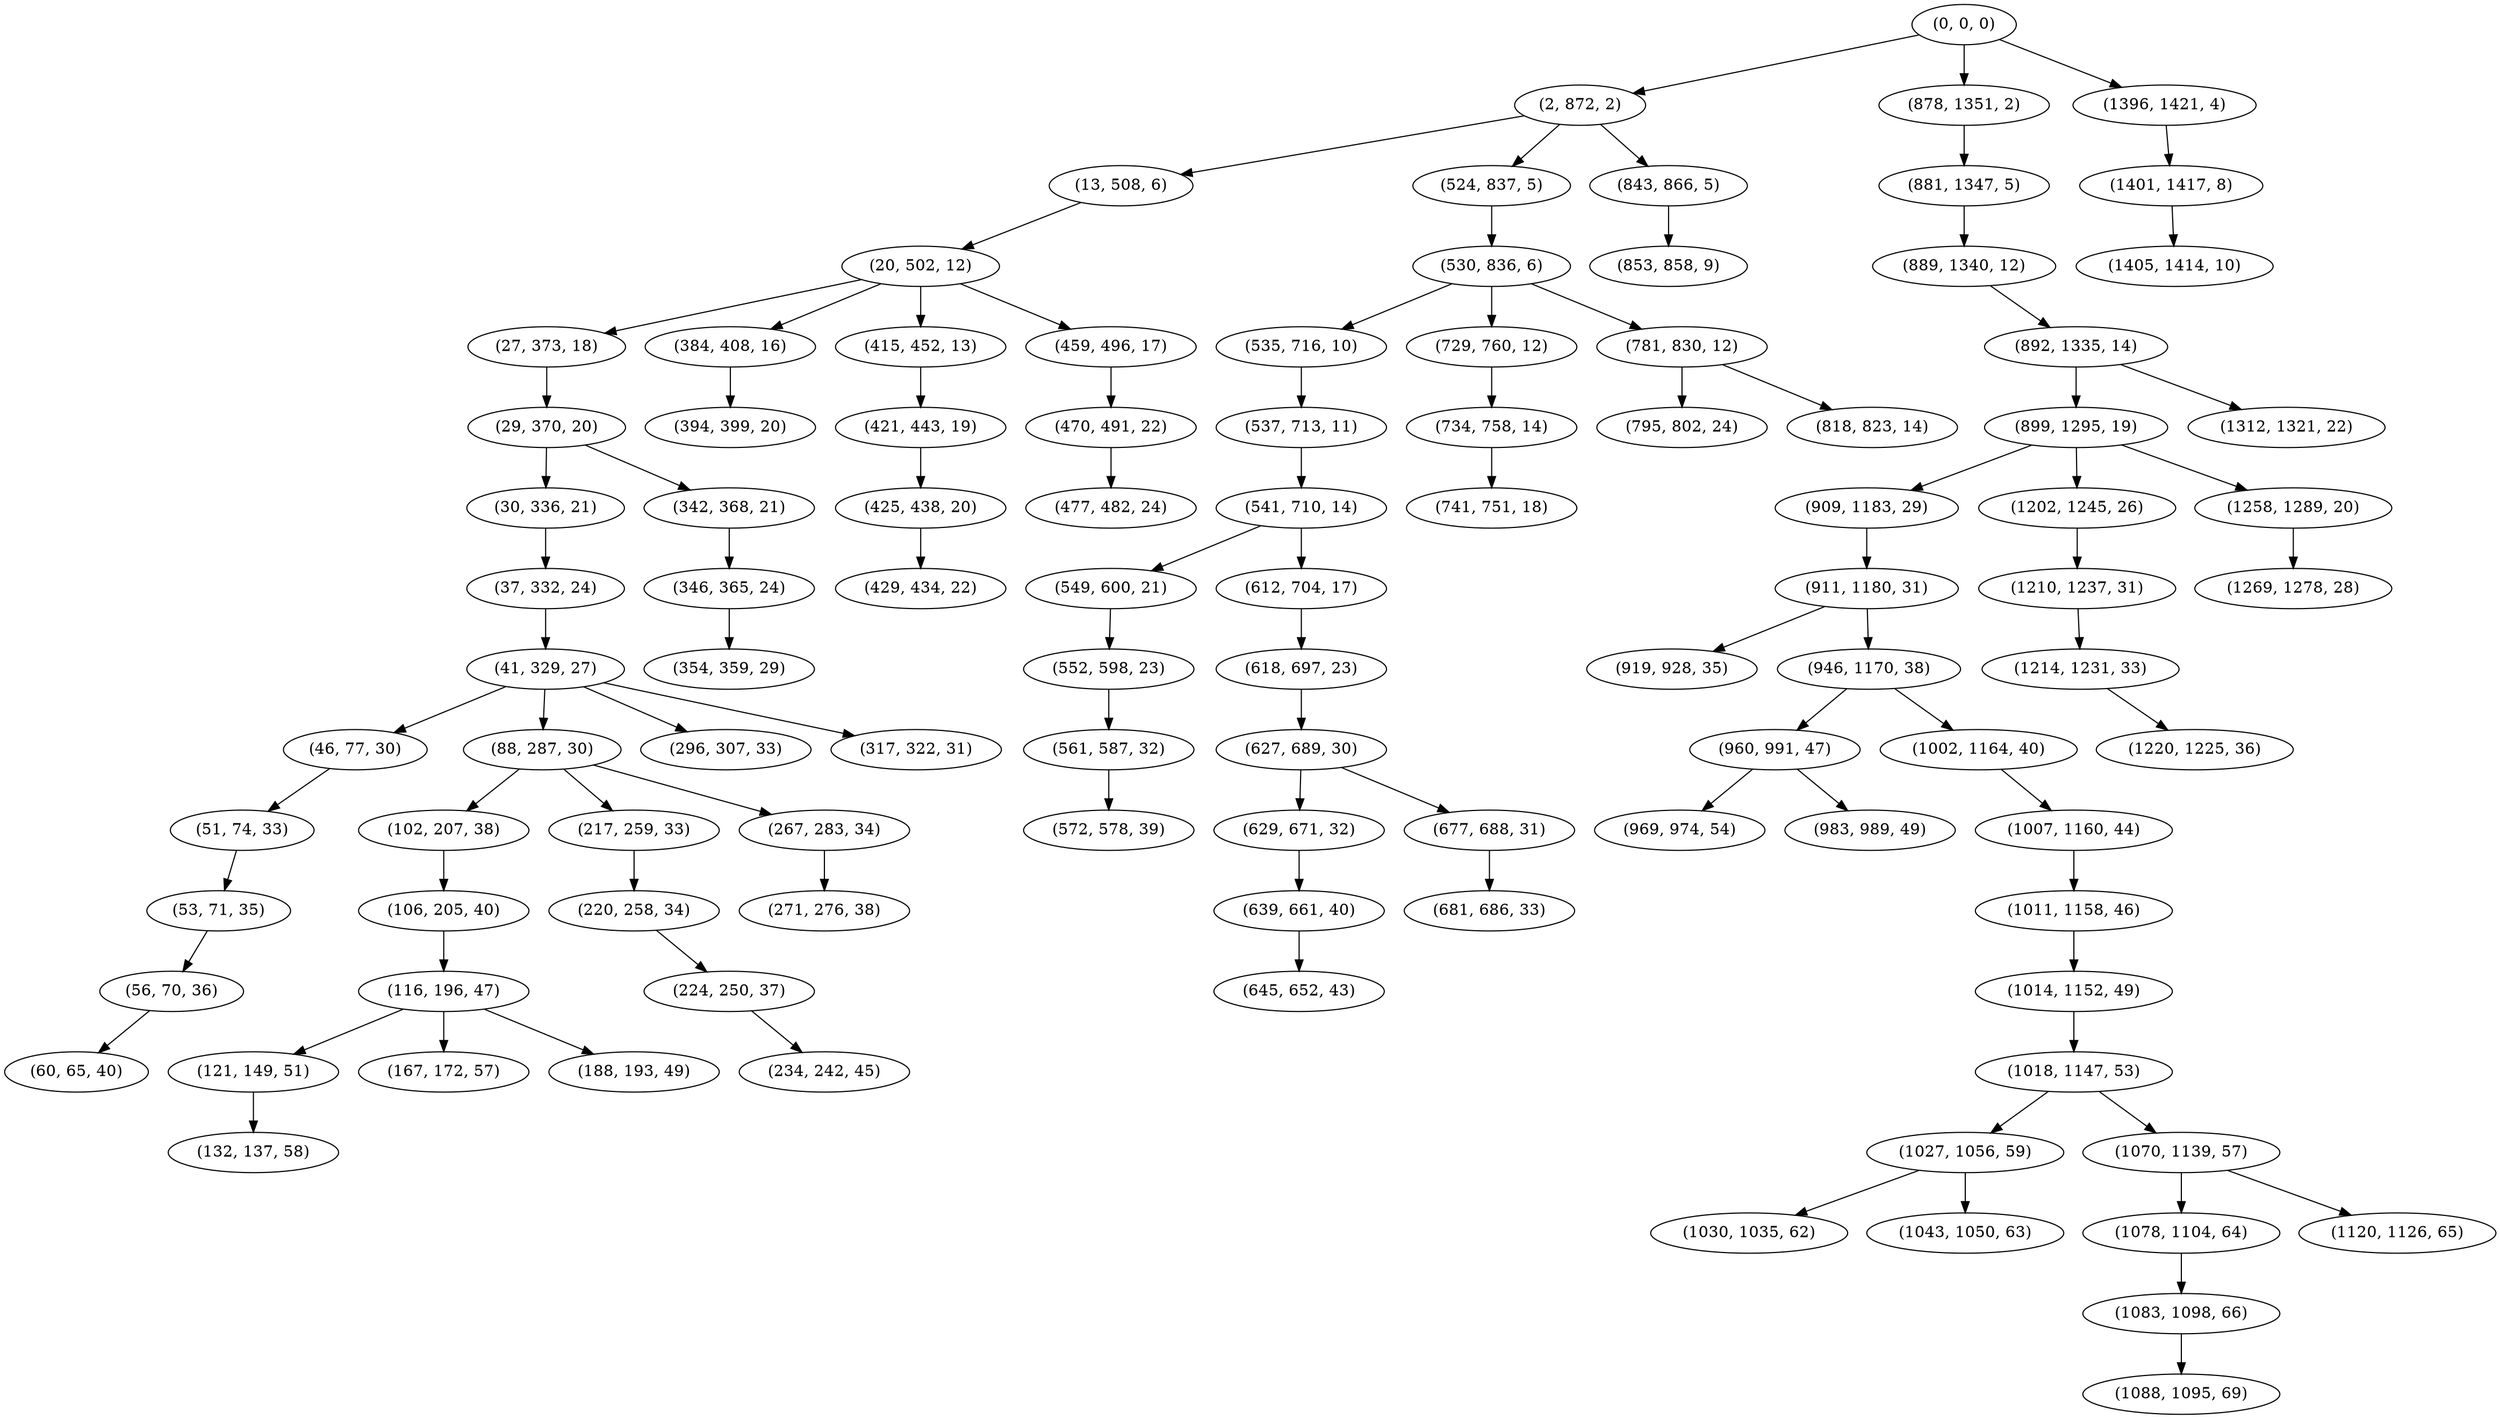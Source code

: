 digraph tree {
    "(0, 0, 0)";
    "(2, 872, 2)";
    "(13, 508, 6)";
    "(20, 502, 12)";
    "(27, 373, 18)";
    "(29, 370, 20)";
    "(30, 336, 21)";
    "(37, 332, 24)";
    "(41, 329, 27)";
    "(46, 77, 30)";
    "(51, 74, 33)";
    "(53, 71, 35)";
    "(56, 70, 36)";
    "(60, 65, 40)";
    "(88, 287, 30)";
    "(102, 207, 38)";
    "(106, 205, 40)";
    "(116, 196, 47)";
    "(121, 149, 51)";
    "(132, 137, 58)";
    "(167, 172, 57)";
    "(188, 193, 49)";
    "(217, 259, 33)";
    "(220, 258, 34)";
    "(224, 250, 37)";
    "(234, 242, 45)";
    "(267, 283, 34)";
    "(271, 276, 38)";
    "(296, 307, 33)";
    "(317, 322, 31)";
    "(342, 368, 21)";
    "(346, 365, 24)";
    "(354, 359, 29)";
    "(384, 408, 16)";
    "(394, 399, 20)";
    "(415, 452, 13)";
    "(421, 443, 19)";
    "(425, 438, 20)";
    "(429, 434, 22)";
    "(459, 496, 17)";
    "(470, 491, 22)";
    "(477, 482, 24)";
    "(524, 837, 5)";
    "(530, 836, 6)";
    "(535, 716, 10)";
    "(537, 713, 11)";
    "(541, 710, 14)";
    "(549, 600, 21)";
    "(552, 598, 23)";
    "(561, 587, 32)";
    "(572, 578, 39)";
    "(612, 704, 17)";
    "(618, 697, 23)";
    "(627, 689, 30)";
    "(629, 671, 32)";
    "(639, 661, 40)";
    "(645, 652, 43)";
    "(677, 688, 31)";
    "(681, 686, 33)";
    "(729, 760, 12)";
    "(734, 758, 14)";
    "(741, 751, 18)";
    "(781, 830, 12)";
    "(795, 802, 24)";
    "(818, 823, 14)";
    "(843, 866, 5)";
    "(853, 858, 9)";
    "(878, 1351, 2)";
    "(881, 1347, 5)";
    "(889, 1340, 12)";
    "(892, 1335, 14)";
    "(899, 1295, 19)";
    "(909, 1183, 29)";
    "(911, 1180, 31)";
    "(919, 928, 35)";
    "(946, 1170, 38)";
    "(960, 991, 47)";
    "(969, 974, 54)";
    "(983, 989, 49)";
    "(1002, 1164, 40)";
    "(1007, 1160, 44)";
    "(1011, 1158, 46)";
    "(1014, 1152, 49)";
    "(1018, 1147, 53)";
    "(1027, 1056, 59)";
    "(1030, 1035, 62)";
    "(1043, 1050, 63)";
    "(1070, 1139, 57)";
    "(1078, 1104, 64)";
    "(1083, 1098, 66)";
    "(1088, 1095, 69)";
    "(1120, 1126, 65)";
    "(1202, 1245, 26)";
    "(1210, 1237, 31)";
    "(1214, 1231, 33)";
    "(1220, 1225, 36)";
    "(1258, 1289, 20)";
    "(1269, 1278, 28)";
    "(1312, 1321, 22)";
    "(1396, 1421, 4)";
    "(1401, 1417, 8)";
    "(1405, 1414, 10)";
    "(0, 0, 0)" -> "(2, 872, 2)";
    "(0, 0, 0)" -> "(878, 1351, 2)";
    "(0, 0, 0)" -> "(1396, 1421, 4)";
    "(2, 872, 2)" -> "(13, 508, 6)";
    "(2, 872, 2)" -> "(524, 837, 5)";
    "(2, 872, 2)" -> "(843, 866, 5)";
    "(13, 508, 6)" -> "(20, 502, 12)";
    "(20, 502, 12)" -> "(27, 373, 18)";
    "(20, 502, 12)" -> "(384, 408, 16)";
    "(20, 502, 12)" -> "(415, 452, 13)";
    "(20, 502, 12)" -> "(459, 496, 17)";
    "(27, 373, 18)" -> "(29, 370, 20)";
    "(29, 370, 20)" -> "(30, 336, 21)";
    "(29, 370, 20)" -> "(342, 368, 21)";
    "(30, 336, 21)" -> "(37, 332, 24)";
    "(37, 332, 24)" -> "(41, 329, 27)";
    "(41, 329, 27)" -> "(46, 77, 30)";
    "(41, 329, 27)" -> "(88, 287, 30)";
    "(41, 329, 27)" -> "(296, 307, 33)";
    "(41, 329, 27)" -> "(317, 322, 31)";
    "(46, 77, 30)" -> "(51, 74, 33)";
    "(51, 74, 33)" -> "(53, 71, 35)";
    "(53, 71, 35)" -> "(56, 70, 36)";
    "(56, 70, 36)" -> "(60, 65, 40)";
    "(88, 287, 30)" -> "(102, 207, 38)";
    "(88, 287, 30)" -> "(217, 259, 33)";
    "(88, 287, 30)" -> "(267, 283, 34)";
    "(102, 207, 38)" -> "(106, 205, 40)";
    "(106, 205, 40)" -> "(116, 196, 47)";
    "(116, 196, 47)" -> "(121, 149, 51)";
    "(116, 196, 47)" -> "(167, 172, 57)";
    "(116, 196, 47)" -> "(188, 193, 49)";
    "(121, 149, 51)" -> "(132, 137, 58)";
    "(217, 259, 33)" -> "(220, 258, 34)";
    "(220, 258, 34)" -> "(224, 250, 37)";
    "(224, 250, 37)" -> "(234, 242, 45)";
    "(267, 283, 34)" -> "(271, 276, 38)";
    "(342, 368, 21)" -> "(346, 365, 24)";
    "(346, 365, 24)" -> "(354, 359, 29)";
    "(384, 408, 16)" -> "(394, 399, 20)";
    "(415, 452, 13)" -> "(421, 443, 19)";
    "(421, 443, 19)" -> "(425, 438, 20)";
    "(425, 438, 20)" -> "(429, 434, 22)";
    "(459, 496, 17)" -> "(470, 491, 22)";
    "(470, 491, 22)" -> "(477, 482, 24)";
    "(524, 837, 5)" -> "(530, 836, 6)";
    "(530, 836, 6)" -> "(535, 716, 10)";
    "(530, 836, 6)" -> "(729, 760, 12)";
    "(530, 836, 6)" -> "(781, 830, 12)";
    "(535, 716, 10)" -> "(537, 713, 11)";
    "(537, 713, 11)" -> "(541, 710, 14)";
    "(541, 710, 14)" -> "(549, 600, 21)";
    "(541, 710, 14)" -> "(612, 704, 17)";
    "(549, 600, 21)" -> "(552, 598, 23)";
    "(552, 598, 23)" -> "(561, 587, 32)";
    "(561, 587, 32)" -> "(572, 578, 39)";
    "(612, 704, 17)" -> "(618, 697, 23)";
    "(618, 697, 23)" -> "(627, 689, 30)";
    "(627, 689, 30)" -> "(629, 671, 32)";
    "(627, 689, 30)" -> "(677, 688, 31)";
    "(629, 671, 32)" -> "(639, 661, 40)";
    "(639, 661, 40)" -> "(645, 652, 43)";
    "(677, 688, 31)" -> "(681, 686, 33)";
    "(729, 760, 12)" -> "(734, 758, 14)";
    "(734, 758, 14)" -> "(741, 751, 18)";
    "(781, 830, 12)" -> "(795, 802, 24)";
    "(781, 830, 12)" -> "(818, 823, 14)";
    "(843, 866, 5)" -> "(853, 858, 9)";
    "(878, 1351, 2)" -> "(881, 1347, 5)";
    "(881, 1347, 5)" -> "(889, 1340, 12)";
    "(889, 1340, 12)" -> "(892, 1335, 14)";
    "(892, 1335, 14)" -> "(899, 1295, 19)";
    "(892, 1335, 14)" -> "(1312, 1321, 22)";
    "(899, 1295, 19)" -> "(909, 1183, 29)";
    "(899, 1295, 19)" -> "(1202, 1245, 26)";
    "(899, 1295, 19)" -> "(1258, 1289, 20)";
    "(909, 1183, 29)" -> "(911, 1180, 31)";
    "(911, 1180, 31)" -> "(919, 928, 35)";
    "(911, 1180, 31)" -> "(946, 1170, 38)";
    "(946, 1170, 38)" -> "(960, 991, 47)";
    "(946, 1170, 38)" -> "(1002, 1164, 40)";
    "(960, 991, 47)" -> "(969, 974, 54)";
    "(960, 991, 47)" -> "(983, 989, 49)";
    "(1002, 1164, 40)" -> "(1007, 1160, 44)";
    "(1007, 1160, 44)" -> "(1011, 1158, 46)";
    "(1011, 1158, 46)" -> "(1014, 1152, 49)";
    "(1014, 1152, 49)" -> "(1018, 1147, 53)";
    "(1018, 1147, 53)" -> "(1027, 1056, 59)";
    "(1018, 1147, 53)" -> "(1070, 1139, 57)";
    "(1027, 1056, 59)" -> "(1030, 1035, 62)";
    "(1027, 1056, 59)" -> "(1043, 1050, 63)";
    "(1070, 1139, 57)" -> "(1078, 1104, 64)";
    "(1070, 1139, 57)" -> "(1120, 1126, 65)";
    "(1078, 1104, 64)" -> "(1083, 1098, 66)";
    "(1083, 1098, 66)" -> "(1088, 1095, 69)";
    "(1202, 1245, 26)" -> "(1210, 1237, 31)";
    "(1210, 1237, 31)" -> "(1214, 1231, 33)";
    "(1214, 1231, 33)" -> "(1220, 1225, 36)";
    "(1258, 1289, 20)" -> "(1269, 1278, 28)";
    "(1396, 1421, 4)" -> "(1401, 1417, 8)";
    "(1401, 1417, 8)" -> "(1405, 1414, 10)";
}
